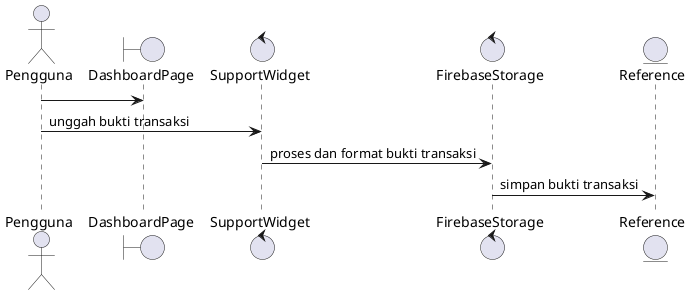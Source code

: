 @startuml
actor Pengguna
boundary DashboardPage
control SupportWidget
control FirebaseStorage
entity Reference

Pengguna -> DashboardPage
Pengguna -> SupportWidget: unggah bukti transaksi
SupportWidget -> FirebaseStorage: proses dan format bukti transaksi
FirebaseStorage -> Reference: simpan bukti transaksi
@enduml
